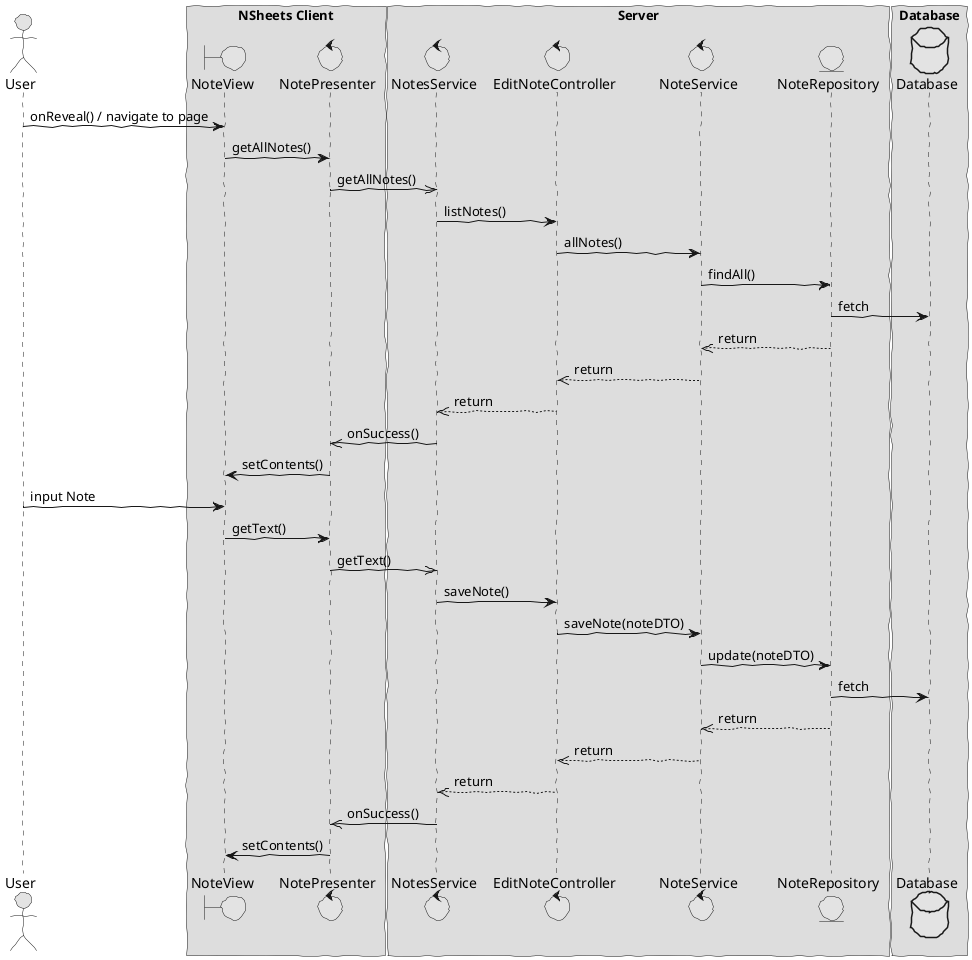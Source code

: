 @startuml  design1.png
skinparam handwritten true
skinparam monochrome true
skinparam packageStyle rect
skinparam defaultFontName FG Virgil
skinparam shadowing false

actor User
boundary NoteView
control NotePresenter
control NotesService
control EditNoteController
control NoteService
entity NoteRepository
database Database

box "NSheets Client"
participant NoteView
participant NotePresenter 
end box

box "Server"
participant NotesService
participant EditNoteController
participant NoteService
participant NoteRepository
end box

box "Database"
participant Database
end box

User -> NoteView : onReveal() / navigate to page 
NoteView -> NotePresenter : getAllNotes()
NotePresenter ->> NotesService : getAllNotes()
NotesService -> EditNoteController : listNotes()
EditNoteController -> NoteService : allNotes()
NoteService -> NoteRepository : findAll()
NoteRepository -> Database : fetch
NoteRepository -->> NoteService : return
NoteService -->> EditNoteController : return
EditNoteController -->> NotesService : return
NotesService ->> NotePresenter : onSuccess() 
NotePresenter -> NoteView : setContents()

User -> NoteView : input Note
NoteView -> NotePresenter : getText()
NotePresenter ->> NotesService : getText()
NotesService -> EditNoteController : saveNote()
EditNoteController -> NoteService : saveNote(noteDTO)
NoteService -> NoteRepository : update(noteDTO)
NoteRepository -> Database : fetch
NoteRepository -->> NoteService : return
NoteService -->> EditNoteController : return
EditNoteController -->> NotesService : return
NotesService ->> NotePresenter : onSuccess() 
NotePresenter -> NoteView : setContents()
@enduml